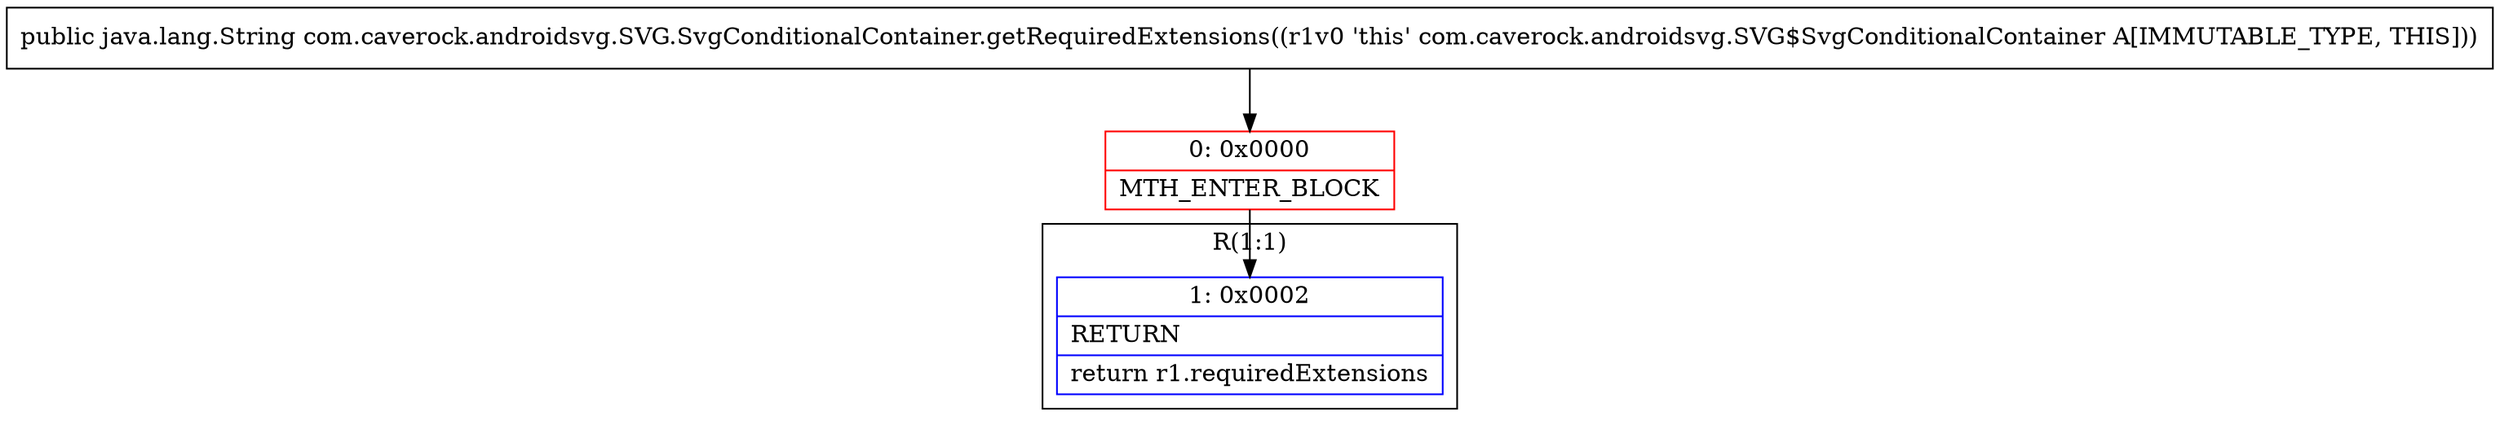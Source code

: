digraph "CFG forcom.caverock.androidsvg.SVG.SvgConditionalContainer.getRequiredExtensions()Ljava\/lang\/String;" {
subgraph cluster_Region_746612068 {
label = "R(1:1)";
node [shape=record,color=blue];
Node_1 [shape=record,label="{1\:\ 0x0002|RETURN\l|return r1.requiredExtensions\l}"];
}
Node_0 [shape=record,color=red,label="{0\:\ 0x0000|MTH_ENTER_BLOCK\l}"];
MethodNode[shape=record,label="{public java.lang.String com.caverock.androidsvg.SVG.SvgConditionalContainer.getRequiredExtensions((r1v0 'this' com.caverock.androidsvg.SVG$SvgConditionalContainer A[IMMUTABLE_TYPE, THIS])) }"];
MethodNode -> Node_0;
Node_0 -> Node_1;
}

